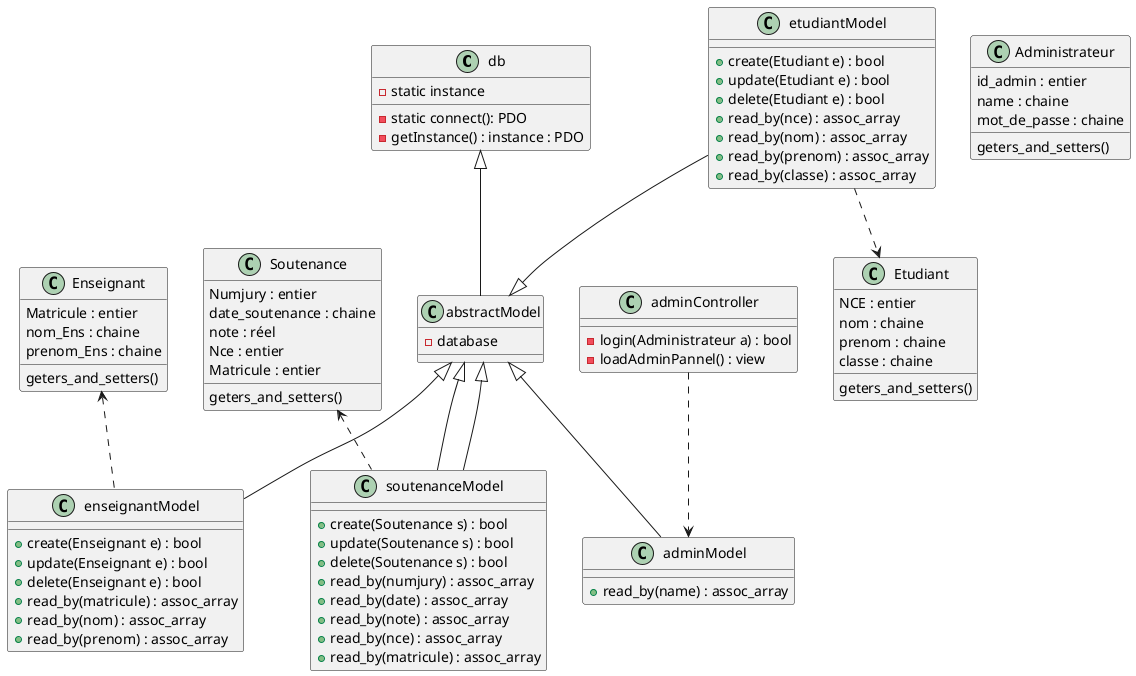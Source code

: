 @startuml Gestion de Stage

class db {
  - static instance 
  - static connect(): PDO
  - getInstance() : instance : PDO
}

class abstractModel{
  - database  
}

db <|-- abstractModel 

class etudiantModel{
  + create(Etudiant e) : bool
  + update(Etudiant e) : bool
  + delete(Etudiant e) : bool
  + read_by(nce) : assoc_array  
  + read_by(nom) : assoc_array  
  + read_by(prenom) : assoc_array  
  + read_by(classe) : assoc_array  
}
 
 etudiantModel ..> Etudiant
 etudiantModel --|> abstractModel 

class Etudiant {
  NCE : entier
  nom : chaine
  prenom : chaine
  classe : chaine
  geters_and_setters()
  }

class Enseignant {
  Matricule : entier
  nom_Ens : chaine
  prenom_Ens : chaine
  geters_and_setters()
  }

class enseignantModel{
  + create(Enseignant e) : bool
  + update(Enseignant e) : bool
  + delete(Enseignant e) : bool
  + read_by(matricule) : assoc_array  
  + read_by(nom) : assoc_array  
  + read_by(prenom) : assoc_array  
}

class Soutenance {
  Numjury : entier
  date_soutenance : chaine
  note : réel
  Nce : entier
  Matricule : entier  
  geters_and_setters()
}

class soutenanceModel{
  + create(Soutenance s) : bool
  + update(Soutenance s) : bool
  + delete(Soutenance s) : bool
  + read_by(numjury) : assoc_array  
  + read_by(date) : assoc_array  
  + read_by(note) : assoc_array  
  + read_by(nce) : assoc_array  
  + read_by(matricule) : assoc_array  
}
soutenanceModel --|> abstractModel

class Administrateur {
  id_admin : entier
  name : chaine
  mot_de_passe : chaine
  geters_and_setters()
}

class adminModel{
  + read_by(name) : assoc_array  
}

adminController ..> adminModel
abstractModel <|-- adminModel
abstractModel <|-- soutenanceModel 
abstractModel <|-- enseignantModel 
Enseignant <.. enseignantModel 
Soutenance <.. soutenanceModel 

class adminController{
  - login(Administrateur a) : bool
  - loadAdminPannel() : view
}


@enduml